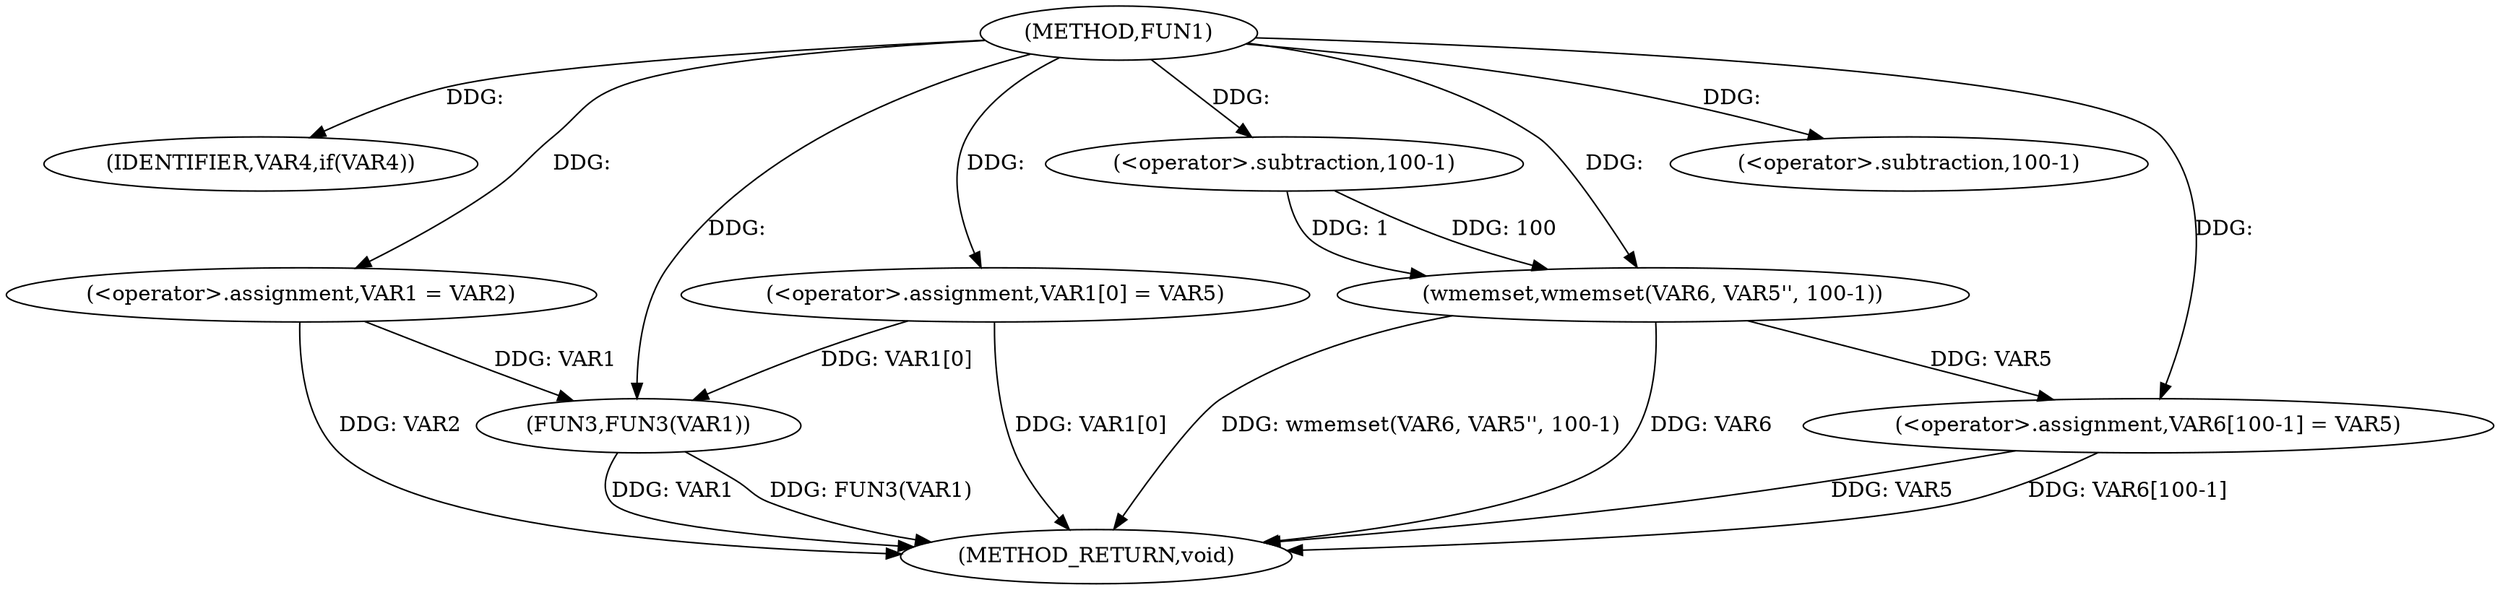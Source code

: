 digraph FUN1 {  
"1000100" [label = "(METHOD,FUN1)" ]
"1000133" [label = "(METHOD_RETURN,void)" ]
"1000106" [label = "(IDENTIFIER,VAR4,if(VAR4))" ]
"1000108" [label = "(<operator>.assignment,VAR1 = VAR2)" ]
"1000111" [label = "(<operator>.assignment,VAR1[0] = VAR5)" ]
"1000118" [label = "(wmemset,wmemset(VAR6, VAR5'', 100-1))" ]
"1000121" [label = "(<operator>.subtraction,100-1)" ]
"1000124" [label = "(<operator>.assignment,VAR6[100-1] = VAR5)" ]
"1000127" [label = "(<operator>.subtraction,100-1)" ]
"1000131" [label = "(FUN3,FUN3(VAR1))" ]
  "1000124" -> "1000133"  [ label = "DDG: VAR5"] 
  "1000124" -> "1000133"  [ label = "DDG: VAR6[100-1]"] 
  "1000131" -> "1000133"  [ label = "DDG: VAR1"] 
  "1000118" -> "1000133"  [ label = "DDG: wmemset(VAR6, VAR5'', 100-1)"] 
  "1000111" -> "1000133"  [ label = "DDG: VAR1[0]"] 
  "1000108" -> "1000133"  [ label = "DDG: VAR2"] 
  "1000118" -> "1000133"  [ label = "DDG: VAR6"] 
  "1000131" -> "1000133"  [ label = "DDG: FUN3(VAR1)"] 
  "1000100" -> "1000106"  [ label = "DDG: "] 
  "1000100" -> "1000108"  [ label = "DDG: "] 
  "1000100" -> "1000111"  [ label = "DDG: "] 
  "1000100" -> "1000118"  [ label = "DDG: "] 
  "1000121" -> "1000118"  [ label = "DDG: 100"] 
  "1000121" -> "1000118"  [ label = "DDG: 1"] 
  "1000100" -> "1000121"  [ label = "DDG: "] 
  "1000118" -> "1000124"  [ label = "DDG: VAR5"] 
  "1000100" -> "1000124"  [ label = "DDG: "] 
  "1000100" -> "1000127"  [ label = "DDG: "] 
  "1000111" -> "1000131"  [ label = "DDG: VAR1[0]"] 
  "1000108" -> "1000131"  [ label = "DDG: VAR1"] 
  "1000100" -> "1000131"  [ label = "DDG: "] 
}
